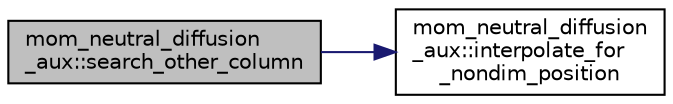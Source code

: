 digraph "mom_neutral_diffusion_aux::search_other_column"
{
 // INTERACTIVE_SVG=YES
 // LATEX_PDF_SIZE
  edge [fontname="Helvetica",fontsize="10",labelfontname="Helvetica",labelfontsize="10"];
  node [fontname="Helvetica",fontsize="10",shape=record];
  rankdir="LR";
  Node1 [label="mom_neutral_diffusion\l_aux::search_other_column",height=0.2,width=0.4,color="black", fillcolor="grey75", style="filled", fontcolor="black",tooltip="Searches the \"other\" (searched) column for the position of the neutral surface."];
  Node1 -> Node2 [color="midnightblue",fontsize="10",style="solid",fontname="Helvetica"];
  Node2 [label="mom_neutral_diffusion\l_aux::interpolate_for\l_nondim_position",height=0.2,width=0.4,color="black", fillcolor="white", style="filled",URL="$namespacemom__neutral__diffusion__aux.html#a428554822d3e44ebb065f4189b813811",tooltip="Returns the non-dimensional position between Pneg and Ppos where the interpolated density difference ..."];
}
